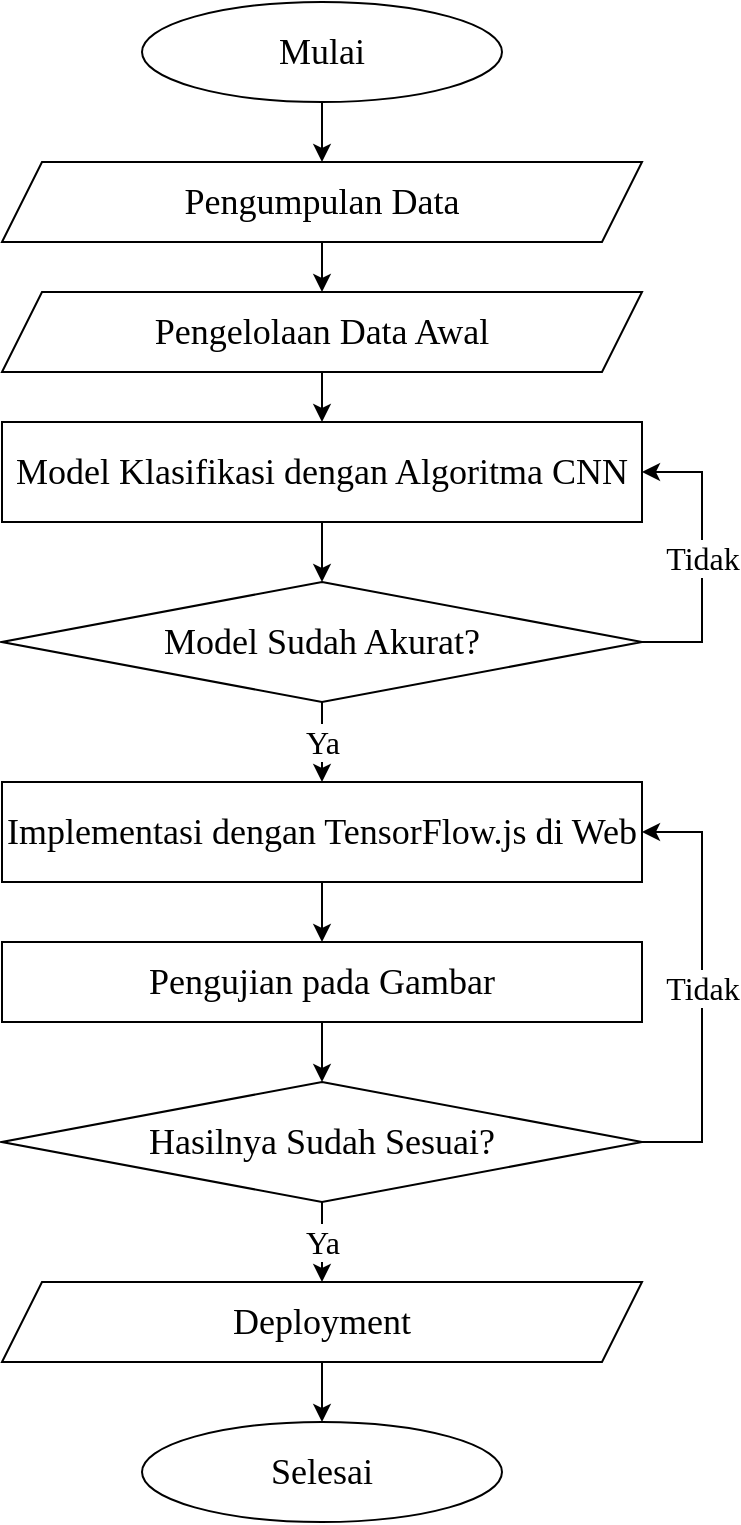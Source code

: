 <mxfile version="20.2.6" type="github">
  <diagram id="NZcnZFmh6wLftyMG3GAL" name="Page-1">
    <mxGraphModel dx="920" dy="504" grid="1" gridSize="10" guides="1" tooltips="1" connect="1" arrows="1" fold="1" page="1" pageScale="1" pageWidth="827" pageHeight="1169" math="0" shadow="0">
      <root>
        <mxCell id="0" />
        <mxCell id="1" parent="0" />
        <mxCell id="Z7-1jIpQj_UgxVCSQVgs-1" style="edgeStyle=orthogonalEdgeStyle;rounded=0;orthogonalLoop=1;jettySize=auto;html=1;exitX=0.5;exitY=1;exitDx=0;exitDy=0;entryX=0.5;entryY=0;entryDx=0;entryDy=0;" edge="1" parent="1" source="Z7-1jIpQj_UgxVCSQVgs-2" target="Z7-1jIpQj_UgxVCSQVgs-5">
          <mxGeometry relative="1" as="geometry" />
        </mxCell>
        <mxCell id="Z7-1jIpQj_UgxVCSQVgs-2" value="Mulai" style="ellipse;whiteSpace=wrap;html=1;fontSize=18;fontFamily=Times New Roman;" vertex="1" parent="1">
          <mxGeometry x="310" y="30" width="180" height="50" as="geometry" />
        </mxCell>
        <mxCell id="Z7-1jIpQj_UgxVCSQVgs-4" style="edgeStyle=orthogonalEdgeStyle;rounded=0;orthogonalLoop=1;jettySize=auto;html=1;exitX=0.5;exitY=1;exitDx=0;exitDy=0;entryX=0.5;entryY=0;entryDx=0;entryDy=0;" edge="1" parent="1" source="Z7-1jIpQj_UgxVCSQVgs-5" target="Z7-1jIpQj_UgxVCSQVgs-7">
          <mxGeometry relative="1" as="geometry" />
        </mxCell>
        <mxCell id="Z7-1jIpQj_UgxVCSQVgs-5" value="Pengumpulan Data" style="shape=parallelogram;perimeter=parallelogramPerimeter;whiteSpace=wrap;html=1;fixedSize=1;fontSize=18;fontFamily=Times New Roman;" vertex="1" parent="1">
          <mxGeometry x="240" y="110" width="320" height="40" as="geometry" />
        </mxCell>
        <mxCell id="Z7-1jIpQj_UgxVCSQVgs-55" style="edgeStyle=orthogonalEdgeStyle;rounded=0;orthogonalLoop=1;jettySize=auto;html=1;exitX=0.5;exitY=1;exitDx=0;exitDy=0;" edge="1" parent="1" source="Z7-1jIpQj_UgxVCSQVgs-7" target="Z7-1jIpQj_UgxVCSQVgs-9">
          <mxGeometry relative="1" as="geometry" />
        </mxCell>
        <mxCell id="Z7-1jIpQj_UgxVCSQVgs-7" value="Pengelolaan Data Awal" style="shape=parallelogram;perimeter=parallelogramPerimeter;whiteSpace=wrap;html=1;fixedSize=1;fontSize=18;fontFamily=Times New Roman;" vertex="1" parent="1">
          <mxGeometry x="240" y="175" width="320" height="40" as="geometry" />
        </mxCell>
        <mxCell id="Z7-1jIpQj_UgxVCSQVgs-56" style="edgeStyle=orthogonalEdgeStyle;rounded=0;orthogonalLoop=1;jettySize=auto;html=1;exitX=0.5;exitY=1;exitDx=0;exitDy=0;entryX=0.5;entryY=0;entryDx=0;entryDy=0;" edge="1" parent="1" source="Z7-1jIpQj_UgxVCSQVgs-9" target="Z7-1jIpQj_UgxVCSQVgs-18">
          <mxGeometry relative="1" as="geometry" />
        </mxCell>
        <mxCell id="Z7-1jIpQj_UgxVCSQVgs-9" value="Model Klasifikasi dengan Algoritma CNN" style="rounded=0;whiteSpace=wrap;html=1;fontSize=18;fontFamily=Times New Roman;" vertex="1" parent="1">
          <mxGeometry x="240" y="240" width="320" height="50" as="geometry" />
        </mxCell>
        <mxCell id="Z7-1jIpQj_UgxVCSQVgs-51" style="edgeStyle=orthogonalEdgeStyle;rounded=0;orthogonalLoop=1;jettySize=auto;html=1;exitX=0.5;exitY=1;exitDx=0;exitDy=0;entryX=0.5;entryY=0;entryDx=0;entryDy=0;" edge="1" parent="1" source="Z7-1jIpQj_UgxVCSQVgs-13" target="Z7-1jIpQj_UgxVCSQVgs-49">
          <mxGeometry relative="1" as="geometry" />
        </mxCell>
        <mxCell id="Z7-1jIpQj_UgxVCSQVgs-13" value="Implementasi dengan TensorFlow.js di Web" style="rounded=0;whiteSpace=wrap;html=1;fontSize=18;fontFamily=Times New Roman;" vertex="1" parent="1">
          <mxGeometry x="240" y="420" width="320" height="50" as="geometry" />
        </mxCell>
        <mxCell id="Z7-1jIpQj_UgxVCSQVgs-16" value="Tidak" style="edgeStyle=orthogonalEdgeStyle;rounded=0;orthogonalLoop=1;jettySize=auto;html=1;exitX=1;exitY=0.5;exitDx=0;exitDy=0;entryX=1;entryY=0.5;entryDx=0;entryDy=0;fontSize=16;fontFamily=Times New Roman;" edge="1" parent="1" source="Z7-1jIpQj_UgxVCSQVgs-18" target="Z7-1jIpQj_UgxVCSQVgs-9">
          <mxGeometry relative="1" as="geometry">
            <Array as="points">
              <mxPoint x="590" y="350" />
              <mxPoint x="590" y="265" />
            </Array>
          </mxGeometry>
        </mxCell>
        <mxCell id="Z7-1jIpQj_UgxVCSQVgs-17" value="Ya" style="edgeStyle=orthogonalEdgeStyle;rounded=0;orthogonalLoop=1;jettySize=auto;html=1;exitX=0.5;exitY=1;exitDx=0;exitDy=0;entryX=0.5;entryY=0;entryDx=0;entryDy=0;fontSize=16;fontFamily=Times New Roman;" edge="1" parent="1" source="Z7-1jIpQj_UgxVCSQVgs-18" target="Z7-1jIpQj_UgxVCSQVgs-13">
          <mxGeometry relative="1" as="geometry" />
        </mxCell>
        <mxCell id="Z7-1jIpQj_UgxVCSQVgs-18" value="Model Sudah Akurat?" style="rhombus;whiteSpace=wrap;html=1;fontSize=18;fontFamily=Times New Roman;" vertex="1" parent="1">
          <mxGeometry x="240" y="320" width="320" height="60" as="geometry" />
        </mxCell>
        <mxCell id="Z7-1jIpQj_UgxVCSQVgs-30" value="Selesai" style="ellipse;whiteSpace=wrap;html=1;fontSize=18;fontFamily=Times New Roman;" vertex="1" parent="1">
          <mxGeometry x="310" y="740" width="180" height="50" as="geometry" />
        </mxCell>
        <mxCell id="Z7-1jIpQj_UgxVCSQVgs-46" style="edgeStyle=orthogonalEdgeStyle;rounded=0;orthogonalLoop=1;jettySize=auto;html=1;exitX=0.5;exitY=1;exitDx=0;exitDy=0;entryX=0.5;entryY=0;entryDx=0;entryDy=0;" edge="1" parent="1" source="Z7-1jIpQj_UgxVCSQVgs-32">
          <mxGeometry relative="1" as="geometry">
            <mxPoint x="579" y="185" as="targetPoint" />
          </mxGeometry>
        </mxCell>
        <mxCell id="Z7-1jIpQj_UgxVCSQVgs-33" style="edgeStyle=orthogonalEdgeStyle;rounded=0;orthogonalLoop=1;jettySize=auto;html=1;exitX=0.5;exitY=1;exitDx=0;exitDy=0;entryX=0.5;entryY=0;entryDx=0;entryDy=0;" edge="1" parent="1" source="Z7-1jIpQj_UgxVCSQVgs-34">
          <mxGeometry relative="1" as="geometry">
            <mxPoint x="580" y="255" as="targetPoint" />
          </mxGeometry>
        </mxCell>
        <mxCell id="Z7-1jIpQj_UgxVCSQVgs-44" style="edgeStyle=orthogonalEdgeStyle;rounded=0;orthogonalLoop=1;jettySize=auto;html=1;exitX=0.5;exitY=1;exitDx=0;exitDy=0;entryX=0.5;entryY=0;entryDx=0;entryDy=0;" edge="1" parent="1" source="Z7-1jIpQj_UgxVCSQVgs-36" target="Z7-1jIpQj_UgxVCSQVgs-30">
          <mxGeometry relative="1" as="geometry" />
        </mxCell>
        <mxCell id="Z7-1jIpQj_UgxVCSQVgs-36" value="Deployment" style="shape=parallelogram;perimeter=parallelogramPerimeter;whiteSpace=wrap;html=1;fixedSize=1;fontSize=18;fontFamily=Times New Roman;" vertex="1" parent="1">
          <mxGeometry x="240" y="670" width="320" height="40" as="geometry" />
        </mxCell>
        <mxCell id="Z7-1jIpQj_UgxVCSQVgs-39" value="Ya" style="edgeStyle=orthogonalEdgeStyle;rounded=0;orthogonalLoop=1;jettySize=auto;html=1;exitX=0.5;exitY=1;exitDx=0;exitDy=0;fontSize=16;fontFamily=Times New Roman;" edge="1" parent="1" source="Z7-1jIpQj_UgxVCSQVgs-41" target="Z7-1jIpQj_UgxVCSQVgs-36">
          <mxGeometry relative="1" as="geometry" />
        </mxCell>
        <mxCell id="Z7-1jIpQj_UgxVCSQVgs-40" value="Tidak" style="edgeStyle=orthogonalEdgeStyle;rounded=0;orthogonalLoop=1;jettySize=auto;html=1;exitX=1;exitY=0.5;exitDx=0;exitDy=0;fontSize=16;fontFamily=Times New Roman;entryX=1;entryY=0.5;entryDx=0;entryDy=0;" edge="1" parent="1" source="Z7-1jIpQj_UgxVCSQVgs-41" target="Z7-1jIpQj_UgxVCSQVgs-13">
          <mxGeometry relative="1" as="geometry">
            <mxPoint x="531" y="450" as="targetPoint" />
            <Array as="points">
              <mxPoint x="590" y="600" />
              <mxPoint x="590" y="445" />
            </Array>
          </mxGeometry>
        </mxCell>
        <mxCell id="Z7-1jIpQj_UgxVCSQVgs-41" value="Hasilnya Sudah Sesuai?" style="rhombus;whiteSpace=wrap;html=1;fontSize=18;fontFamily=Times New Roman;" vertex="1" parent="1">
          <mxGeometry x="240" y="570" width="320" height="60" as="geometry" />
        </mxCell>
        <mxCell id="Z7-1jIpQj_UgxVCSQVgs-52" style="edgeStyle=orthogonalEdgeStyle;rounded=0;orthogonalLoop=1;jettySize=auto;html=1;exitX=0.5;exitY=1;exitDx=0;exitDy=0;entryX=0.5;entryY=0;entryDx=0;entryDy=0;" edge="1" parent="1" source="Z7-1jIpQj_UgxVCSQVgs-49" target="Z7-1jIpQj_UgxVCSQVgs-41">
          <mxGeometry relative="1" as="geometry" />
        </mxCell>
        <mxCell id="Z7-1jIpQj_UgxVCSQVgs-49" value="Pengujian pada Gambar" style="rounded=0;whiteSpace=wrap;html=1;fontSize=18;fontFamily=Times New Roman;" vertex="1" parent="1">
          <mxGeometry x="240" y="500" width="320" height="40" as="geometry" />
        </mxCell>
      </root>
    </mxGraphModel>
  </diagram>
</mxfile>

